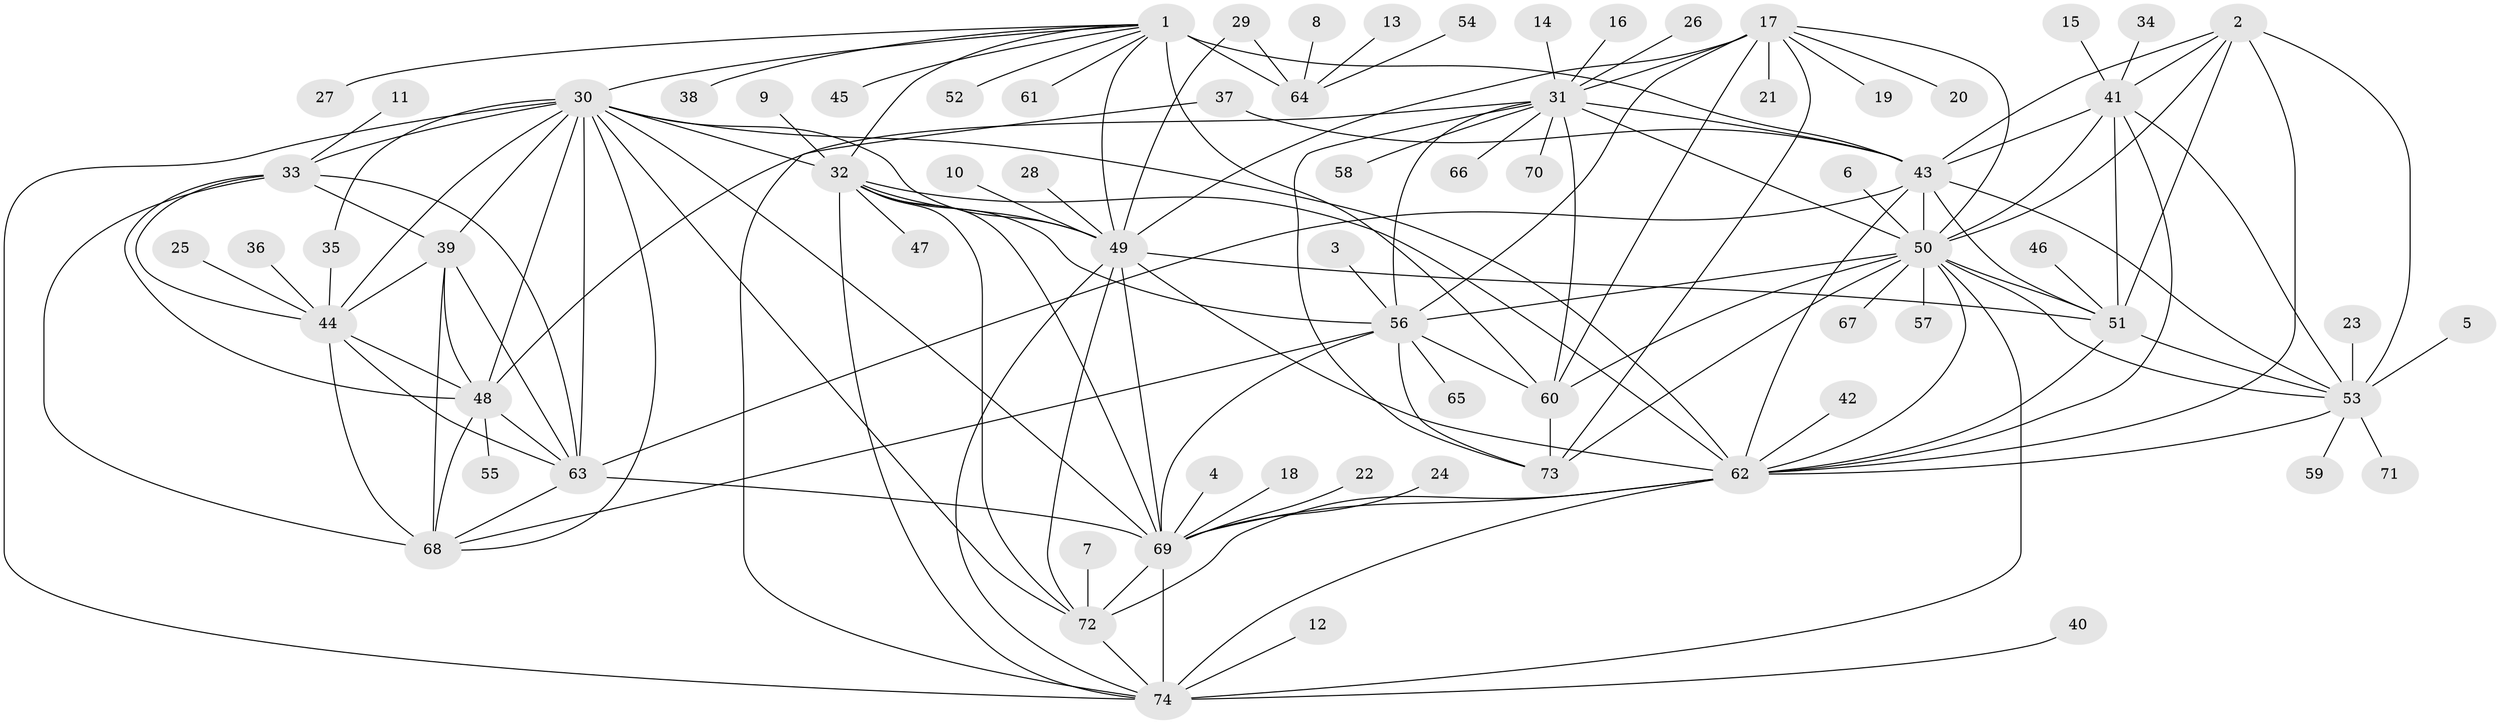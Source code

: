 // original degree distribution, {12: 0.02054794520547945, 7: 0.0410958904109589, 8: 0.0547945205479452, 10: 0.0410958904109589, 11: 0.03424657534246575, 15: 0.00684931506849315, 14: 0.00684931506849315, 9: 0.0273972602739726, 13: 0.00684931506849315, 1: 0.5753424657534246, 2: 0.14383561643835616, 3: 0.03424657534246575, 4: 0.00684931506849315}
// Generated by graph-tools (version 1.1) at 2025/50/03/09/25 03:50:30]
// undirected, 74 vertices, 145 edges
graph export_dot {
graph [start="1"]
  node [color=gray90,style=filled];
  1;
  2;
  3;
  4;
  5;
  6;
  7;
  8;
  9;
  10;
  11;
  12;
  13;
  14;
  15;
  16;
  17;
  18;
  19;
  20;
  21;
  22;
  23;
  24;
  25;
  26;
  27;
  28;
  29;
  30;
  31;
  32;
  33;
  34;
  35;
  36;
  37;
  38;
  39;
  40;
  41;
  42;
  43;
  44;
  45;
  46;
  47;
  48;
  49;
  50;
  51;
  52;
  53;
  54;
  55;
  56;
  57;
  58;
  59;
  60;
  61;
  62;
  63;
  64;
  65;
  66;
  67;
  68;
  69;
  70;
  71;
  72;
  73;
  74;
  1 -- 27 [weight=1.0];
  1 -- 30 [weight=1.0];
  1 -- 32 [weight=1.0];
  1 -- 38 [weight=1.0];
  1 -- 43 [weight=1.0];
  1 -- 45 [weight=1.0];
  1 -- 49 [weight=2.0];
  1 -- 52 [weight=1.0];
  1 -- 60 [weight=1.0];
  1 -- 61 [weight=1.0];
  1 -- 64 [weight=12.0];
  2 -- 41 [weight=1.0];
  2 -- 43 [weight=1.0];
  2 -- 50 [weight=1.0];
  2 -- 51 [weight=1.0];
  2 -- 53 [weight=1.0];
  2 -- 62 [weight=1.0];
  3 -- 56 [weight=1.0];
  4 -- 69 [weight=1.0];
  5 -- 53 [weight=1.0];
  6 -- 50 [weight=1.0];
  7 -- 72 [weight=1.0];
  8 -- 64 [weight=1.0];
  9 -- 32 [weight=1.0];
  10 -- 49 [weight=1.0];
  11 -- 33 [weight=1.0];
  12 -- 74 [weight=1.0];
  13 -- 64 [weight=1.0];
  14 -- 31 [weight=1.0];
  15 -- 41 [weight=1.0];
  16 -- 31 [weight=1.0];
  17 -- 19 [weight=1.0];
  17 -- 20 [weight=1.0];
  17 -- 21 [weight=1.0];
  17 -- 31 [weight=1.0];
  17 -- 49 [weight=1.0];
  17 -- 50 [weight=1.0];
  17 -- 56 [weight=1.0];
  17 -- 60 [weight=2.0];
  17 -- 73 [weight=1.0];
  18 -- 69 [weight=1.0];
  22 -- 69 [weight=1.0];
  23 -- 53 [weight=1.0];
  24 -- 69 [weight=1.0];
  25 -- 44 [weight=1.0];
  26 -- 31 [weight=1.0];
  28 -- 49 [weight=1.0];
  29 -- 49 [weight=1.0];
  29 -- 64 [weight=1.0];
  30 -- 32 [weight=1.0];
  30 -- 33 [weight=1.0];
  30 -- 35 [weight=1.0];
  30 -- 39 [weight=1.0];
  30 -- 44 [weight=1.0];
  30 -- 48 [weight=2.0];
  30 -- 49 [weight=1.0];
  30 -- 62 [weight=1.0];
  30 -- 63 [weight=1.0];
  30 -- 68 [weight=1.0];
  30 -- 69 [weight=1.0];
  30 -- 72 [weight=1.0];
  30 -- 74 [weight=1.0];
  31 -- 43 [weight=1.0];
  31 -- 48 [weight=1.0];
  31 -- 50 [weight=1.0];
  31 -- 56 [weight=1.0];
  31 -- 58 [weight=1.0];
  31 -- 60 [weight=2.0];
  31 -- 66 [weight=1.0];
  31 -- 70 [weight=1.0];
  31 -- 73 [weight=1.0];
  32 -- 47 [weight=1.0];
  32 -- 49 [weight=1.0];
  32 -- 56 [weight=1.0];
  32 -- 62 [weight=1.0];
  32 -- 69 [weight=1.0];
  32 -- 72 [weight=1.0];
  32 -- 74 [weight=1.0];
  33 -- 39 [weight=1.0];
  33 -- 44 [weight=1.0];
  33 -- 48 [weight=1.0];
  33 -- 63 [weight=1.0];
  33 -- 68 [weight=1.0];
  34 -- 41 [weight=1.0];
  35 -- 44 [weight=1.0];
  36 -- 44 [weight=1.0];
  37 -- 43 [weight=1.0];
  37 -- 74 [weight=1.0];
  39 -- 44 [weight=1.0];
  39 -- 48 [weight=1.0];
  39 -- 63 [weight=1.0];
  39 -- 68 [weight=1.0];
  40 -- 74 [weight=1.0];
  41 -- 43 [weight=1.0];
  41 -- 50 [weight=1.0];
  41 -- 51 [weight=1.0];
  41 -- 53 [weight=1.0];
  41 -- 62 [weight=1.0];
  42 -- 62 [weight=1.0];
  43 -- 50 [weight=1.0];
  43 -- 51 [weight=1.0];
  43 -- 53 [weight=1.0];
  43 -- 62 [weight=1.0];
  43 -- 63 [weight=1.0];
  44 -- 48 [weight=1.0];
  44 -- 63 [weight=1.0];
  44 -- 68 [weight=1.0];
  46 -- 51 [weight=1.0];
  48 -- 55 [weight=1.0];
  48 -- 63 [weight=1.0];
  48 -- 68 [weight=1.0];
  49 -- 51 [weight=1.0];
  49 -- 62 [weight=1.0];
  49 -- 69 [weight=1.0];
  49 -- 72 [weight=1.0];
  49 -- 74 [weight=1.0];
  50 -- 51 [weight=1.0];
  50 -- 53 [weight=1.0];
  50 -- 56 [weight=1.0];
  50 -- 57 [weight=1.0];
  50 -- 60 [weight=2.0];
  50 -- 62 [weight=1.0];
  50 -- 67 [weight=1.0];
  50 -- 73 [weight=1.0];
  50 -- 74 [weight=1.0];
  51 -- 53 [weight=1.0];
  51 -- 62 [weight=1.0];
  53 -- 59 [weight=1.0];
  53 -- 62 [weight=1.0];
  53 -- 71 [weight=1.0];
  54 -- 64 [weight=1.0];
  56 -- 60 [weight=2.0];
  56 -- 65 [weight=1.0];
  56 -- 68 [weight=1.0];
  56 -- 69 [weight=1.0];
  56 -- 73 [weight=1.0];
  60 -- 73 [weight=2.0];
  62 -- 69 [weight=1.0];
  62 -- 72 [weight=1.0];
  62 -- 74 [weight=2.0];
  63 -- 68 [weight=1.0];
  63 -- 69 [weight=1.0];
  69 -- 72 [weight=1.0];
  69 -- 74 [weight=1.0];
  72 -- 74 [weight=1.0];
}
